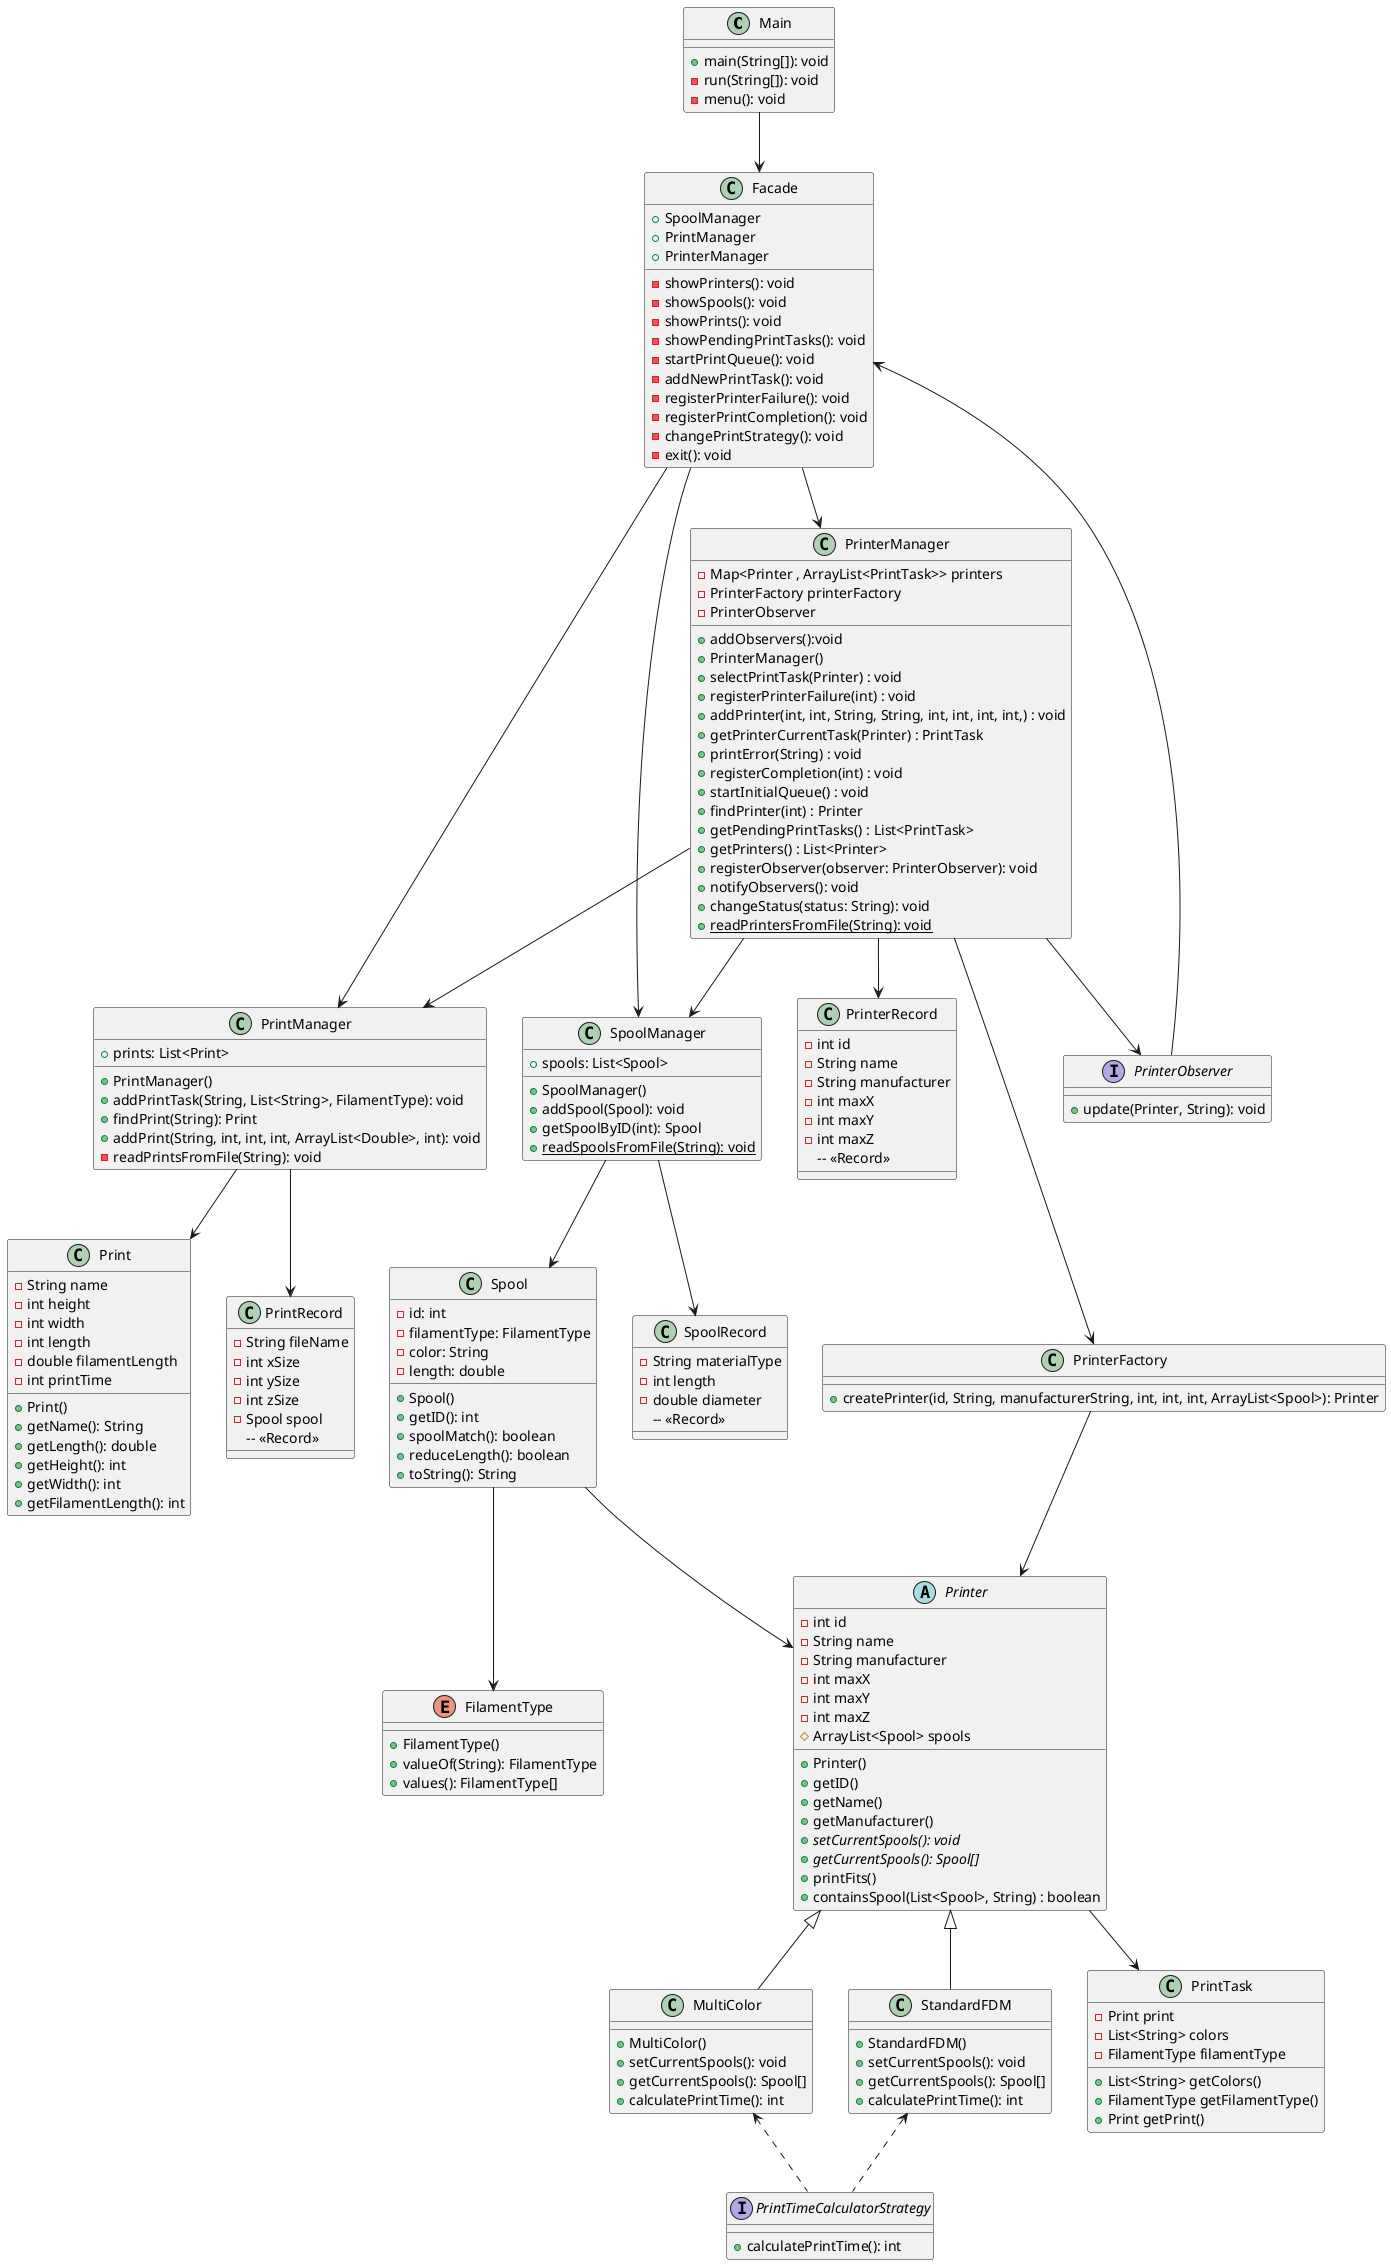 @startuml
'https://plantuml.com/sequence-diagram

class Main {
    + main(String[]): void
    - run(String[]): void
    - menu(): void
}

class Facade {
    + SpoolManager
    + PrintManager
    + PrinterManager
    - showPrinters(): void
    - showSpools(): void
    - showPrints(): void
    - showPendingPrintTasks(): void
    - startPrintQueue(): void
    - addNewPrintTask(): void
    - registerPrinterFailure(): void
    - registerPrintCompletion(): void
    - changePrintStrategy(): void
    - exit(): void
}

class PrintManager {
    + PrintManager()
    + addPrintTask(String, List<String>, FilamentType): void
    + findPrint(String): Print
    + addPrint(String, int, int, int, ArrayList<Double>, int): void
    - readPrintsFromFile(String): void
    + prints: List<Print>
}

class SpoolManager {
    + SpoolManager()
    + addSpool(Spool): void
    + getSpoolByID(int): Spool
    + {static} readSpoolsFromFile(String): void
    + spools: List<Spool>
}

class PrinterManager {
       - Map<Printer , ArrayList<PrintTask>> printers
       - PrinterFactory printerFactory
       - PrinterObserver
       + addObservers():void
       + PrinterManager()
       + selectPrintTask(Printer) : void
       + registerPrinterFailure(int) : void
       + addPrinter(int, int, String, String, int, int, int, int,) : void
       + getPrinterCurrentTask(Printer) : PrintTask
       + printError(String) : void
       + registerCompletion(int) : void
     + startInitialQueue() : void
     + findPrinter(int) : Printer
     + getPendingPrintTasks() : List<PrintTask>
     + getPrinters() : List<Printer>
 + registerObserver(observer: PrinterObserver): void
    + notifyObservers(): void
    + changeStatus(status: String): void
     + {static}readPrintersFromFile(String): void
}

abstract class Printer{
- int id
- String name
- String manufacturer
- int maxX
- int maxY
- int maxZ
# ArrayList<Spool> spools
+ Printer()
+ getID()
+ getName()
+ getManufacturer()
+ {abstract} setCurrentSpools(): void
+ {abstract} getCurrentSpools(): Spool[]
+ printFits()
+ containsSpool(List<Spool>, String) : boolean
}

class StandardFDM{
+ StandardFDM()
+ setCurrentSpools(): void
+ getCurrentSpools(): Spool[]
+ calculatePrintTime(): int
}

class MultiColor {
+ MultiColor()
+ setCurrentSpools(): void
+ getCurrentSpools(): Spool[]
+ calculatePrintTime(): int
}

interface PrintTimeCalculatorStrategy {
 + calculatePrintTime(): int
}

class PrinterRecord {
  - int id
  - String name
  - String manufacturer
  - int maxX
  - int maxY
  - int maxZ
  -- <<Record>>
}

class SpoolRecord {
  - String materialType
  - int length
  - double diameter
  -- <<Record>>
}

class PrintRecord {
  - String fileName
  - int xSize
  - int ySize
  - int zSize
  - Spool spool
  -- <<Record>>
}


class Print {
- String name
- int height
- int width
- int length
- double filamentLength
- int printTime
+ Print()
+ getName(): String
+ getLength(): double
+ getHeight(): int
+ getWidth(): int
+ getFilamentLength(): int
}

class PrintTask {
- Print print
- List<String> colors
- FilamentType filamentType
+ List<String> getColors()
+ FilamentType getFilamentType()
+ Print getPrint()
}

class Spool {
    - id: int
    - filamentType: FilamentType
    - color: String
    - length: double
    + Spool()
    + getID(): int
    + spoolMatch(): boolean
    + reduceLength(): boolean
    + toString(): String
}

enum FilamentType {
  + FilamentType()
  + valueOf(String): FilamentType
  + values(): FilamentType[]
}

class PrinterFactory {
    + createPrinter(id, String, manufacturerString, int, int, int, ArrayList<Spool>): Printer
}

interface PrinterObserver {
+ update(Printer, String): void
}

Main --> Facade
Facade --> SpoolManager
Facade --> PrintManager
Facade --> PrinterManager
PrintManager --> Print
PrintManager --> PrintRecord
SpoolManager --> Spool
SpoolManager --> SpoolRecord
Spool --> FilamentType
Spool --> Printer
PrinterManager --> PrinterFactory
PrinterFactory --> Printer
Printer --> PrintTask
Printer <|-- StandardFDM
Printer <|-- MultiColor
StandardFDM <.. PrintTimeCalculatorStrategy
MultiColor <.. PrintTimeCalculatorStrategy
PrinterManager --> PrinterRecord
PrinterManager --> PrinterObserver
PrinterObserver --> Facade
PrinterManager --> SpoolManager
PrinterManager --> PrintManager

@enduml